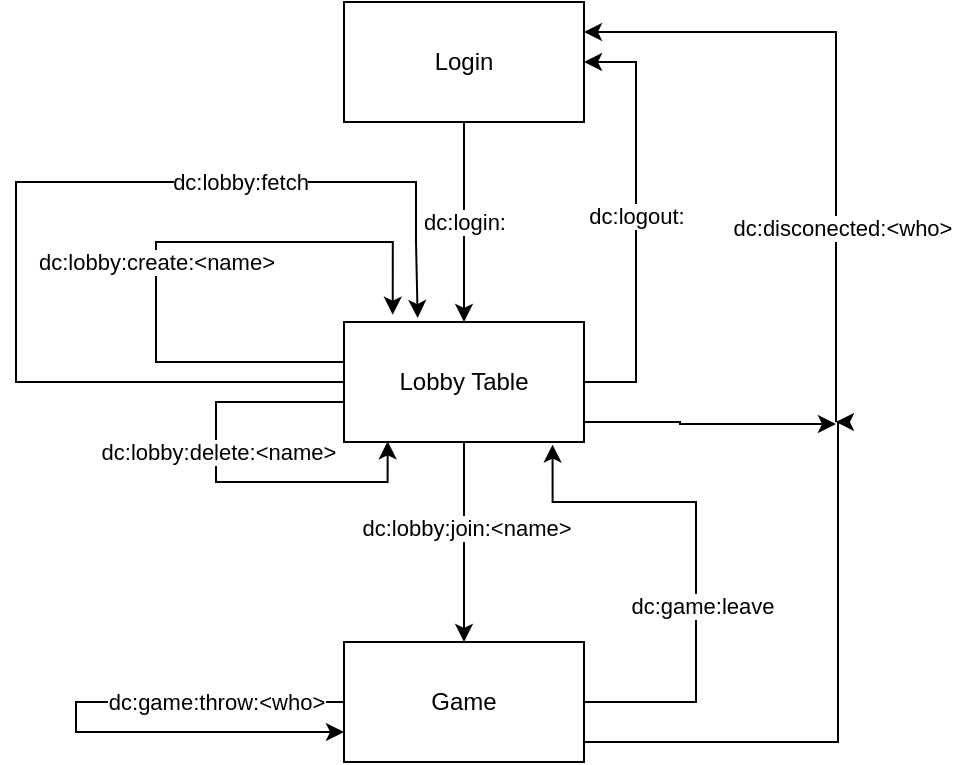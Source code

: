 <mxfile version="21.7.5" type="device">
  <diagram name="Stránka-1" id="JYsz8EBMcZFYisQNIcq-">
    <mxGraphModel dx="1195" dy="697" grid="1" gridSize="10" guides="1" tooltips="1" connect="1" arrows="1" fold="1" page="1" pageScale="1" pageWidth="827" pageHeight="1169" math="0" shadow="0">
      <root>
        <mxCell id="0" />
        <mxCell id="1" parent="0" />
        <mxCell id="I7Lt4icIlUfT6D5CsfAN-6" style="edgeStyle=orthogonalEdgeStyle;rounded=0;orthogonalLoop=1;jettySize=auto;html=1;" edge="1" parent="1" source="I7Lt4icIlUfT6D5CsfAN-1" target="I7Lt4icIlUfT6D5CsfAN-2">
          <mxGeometry relative="1" as="geometry" />
        </mxCell>
        <mxCell id="I7Lt4icIlUfT6D5CsfAN-8" value="dc:login:" style="edgeLabel;html=1;align=center;verticalAlign=middle;resizable=0;points=[];" vertex="1" connectable="0" parent="I7Lt4icIlUfT6D5CsfAN-6">
          <mxGeometry x="-0.09" y="-1" relative="1" as="geometry">
            <mxPoint x="1" y="4" as="offset" />
          </mxGeometry>
        </mxCell>
        <mxCell id="I7Lt4icIlUfT6D5CsfAN-1" value="Login" style="rounded=0;whiteSpace=wrap;html=1;" vertex="1" parent="1">
          <mxGeometry x="354" y="80" width="120" height="60" as="geometry" />
        </mxCell>
        <mxCell id="I7Lt4icIlUfT6D5CsfAN-9" style="edgeStyle=orthogonalEdgeStyle;rounded=0;orthogonalLoop=1;jettySize=auto;html=1;entryX=1;entryY=0.5;entryDx=0;entryDy=0;" edge="1" parent="1" source="I7Lt4icIlUfT6D5CsfAN-2" target="I7Lt4icIlUfT6D5CsfAN-1">
          <mxGeometry relative="1" as="geometry">
            <mxPoint x="520" y="130" as="targetPoint" />
            <Array as="points">
              <mxPoint x="500" y="270.0" />
              <mxPoint x="500" y="110" />
            </Array>
          </mxGeometry>
        </mxCell>
        <mxCell id="I7Lt4icIlUfT6D5CsfAN-10" value="dc:logout:" style="edgeLabel;html=1;align=center;verticalAlign=middle;resizable=0;points=[];" vertex="1" connectable="0" parent="I7Lt4icIlUfT6D5CsfAN-9">
          <mxGeometry x="0.035" relative="1" as="geometry">
            <mxPoint as="offset" />
          </mxGeometry>
        </mxCell>
        <mxCell id="I7Lt4icIlUfT6D5CsfAN-14" style="edgeStyle=orthogonalEdgeStyle;rounded=0;orthogonalLoop=1;jettySize=auto;html=1;entryX=0.203;entryY=-0.061;entryDx=0;entryDy=0;entryPerimeter=0;" edge="1" parent="1" source="I7Lt4icIlUfT6D5CsfAN-2" target="I7Lt4icIlUfT6D5CsfAN-2">
          <mxGeometry relative="1" as="geometry">
            <mxPoint x="320" y="200" as="targetPoint" />
            <Array as="points">
              <mxPoint x="260" y="260" />
              <mxPoint x="260" y="200" />
              <mxPoint x="378" y="200" />
            </Array>
          </mxGeometry>
        </mxCell>
        <mxCell id="I7Lt4icIlUfT6D5CsfAN-15" value="dc:lobby:create:&amp;lt;name&amp;gt;" style="edgeLabel;html=1;align=center;verticalAlign=middle;resizable=0;points=[];" vertex="1" connectable="0" parent="I7Lt4icIlUfT6D5CsfAN-14">
          <mxGeometry x="-0.255" y="1" relative="1" as="geometry">
            <mxPoint x="1" y="-29" as="offset" />
          </mxGeometry>
        </mxCell>
        <mxCell id="I7Lt4icIlUfT6D5CsfAN-16" style="edgeStyle=orthogonalEdgeStyle;rounded=0;orthogonalLoop=1;jettySize=auto;html=1;entryX=0.307;entryY=-0.033;entryDx=0;entryDy=0;entryPerimeter=0;" edge="1" parent="1" source="I7Lt4icIlUfT6D5CsfAN-2" target="I7Lt4icIlUfT6D5CsfAN-2">
          <mxGeometry relative="1" as="geometry">
            <mxPoint x="260" y="200" as="targetPoint" />
            <Array as="points">
              <mxPoint x="190" y="270" />
              <mxPoint x="190" y="170" />
              <mxPoint x="390" y="170" />
              <mxPoint x="390" y="200" />
              <mxPoint x="391" y="200" />
            </Array>
          </mxGeometry>
        </mxCell>
        <mxCell id="I7Lt4icIlUfT6D5CsfAN-17" value="dc:lobby:fetch" style="edgeLabel;html=1;align=center;verticalAlign=middle;resizable=0;points=[];" vertex="1" connectable="0" parent="I7Lt4icIlUfT6D5CsfAN-16">
          <mxGeometry x="0.262" y="1" relative="1" as="geometry">
            <mxPoint x="40" y="1" as="offset" />
          </mxGeometry>
        </mxCell>
        <mxCell id="I7Lt4icIlUfT6D5CsfAN-18" style="edgeStyle=orthogonalEdgeStyle;rounded=0;orthogonalLoop=1;jettySize=auto;html=1;entryX=0.182;entryY=0.994;entryDx=0;entryDy=0;entryPerimeter=0;" edge="1" parent="1" source="I7Lt4icIlUfT6D5CsfAN-2" target="I7Lt4icIlUfT6D5CsfAN-2">
          <mxGeometry relative="1" as="geometry">
            <mxPoint x="260" y="320.0" as="targetPoint" />
            <Array as="points">
              <mxPoint x="290" y="280" />
              <mxPoint x="290" y="320" />
              <mxPoint x="376" y="320" />
            </Array>
          </mxGeometry>
        </mxCell>
        <mxCell id="I7Lt4icIlUfT6D5CsfAN-19" value="dc:lobby:delete:&amp;lt;name&amp;gt;" style="edgeLabel;html=1;align=center;verticalAlign=middle;resizable=0;points=[];" vertex="1" connectable="0" parent="I7Lt4icIlUfT6D5CsfAN-18">
          <mxGeometry x="-0.16" y="1" relative="1" as="geometry">
            <mxPoint as="offset" />
          </mxGeometry>
        </mxCell>
        <mxCell id="I7Lt4icIlUfT6D5CsfAN-20" style="edgeStyle=orthogonalEdgeStyle;rounded=0;orthogonalLoop=1;jettySize=auto;html=1;" edge="1" parent="1" source="I7Lt4icIlUfT6D5CsfAN-2" target="I7Lt4icIlUfT6D5CsfAN-5">
          <mxGeometry relative="1" as="geometry" />
        </mxCell>
        <mxCell id="I7Lt4icIlUfT6D5CsfAN-21" value="dc:lobby:join:&amp;lt;name&amp;gt;" style="edgeLabel;html=1;align=center;verticalAlign=middle;resizable=0;points=[];" vertex="1" connectable="0" parent="I7Lt4icIlUfT6D5CsfAN-20">
          <mxGeometry x="-0.14" y="1" relative="1" as="geometry">
            <mxPoint as="offset" />
          </mxGeometry>
        </mxCell>
        <mxCell id="I7Lt4icIlUfT6D5CsfAN-29" style="edgeStyle=orthogonalEdgeStyle;rounded=0;orthogonalLoop=1;jettySize=auto;html=1;" edge="1" parent="1" source="I7Lt4icIlUfT6D5CsfAN-2">
          <mxGeometry relative="1" as="geometry">
            <mxPoint x="600" y="291" as="targetPoint" />
            <Array as="points">
              <mxPoint x="522" y="290" />
              <mxPoint x="570" y="291" />
            </Array>
          </mxGeometry>
        </mxCell>
        <mxCell id="I7Lt4icIlUfT6D5CsfAN-2" value="Lobby Table" style="rounded=0;whiteSpace=wrap;html=1;" vertex="1" parent="1">
          <mxGeometry x="354" y="240" width="120" height="60" as="geometry" />
        </mxCell>
        <mxCell id="I7Lt4icIlUfT6D5CsfAN-22" style="edgeStyle=orthogonalEdgeStyle;rounded=0;orthogonalLoop=1;jettySize=auto;html=1;entryX=0.869;entryY=1.022;entryDx=0;entryDy=0;entryPerimeter=0;" edge="1" parent="1" source="I7Lt4icIlUfT6D5CsfAN-5" target="I7Lt4icIlUfT6D5CsfAN-2">
          <mxGeometry relative="1" as="geometry">
            <Array as="points">
              <mxPoint x="530" y="430" />
              <mxPoint x="530" y="330" />
              <mxPoint x="458" y="330" />
            </Array>
          </mxGeometry>
        </mxCell>
        <mxCell id="I7Lt4icIlUfT6D5CsfAN-23" value="dc:game:leave" style="edgeLabel;html=1;align=center;verticalAlign=middle;resizable=0;points=[];" vertex="1" connectable="0" parent="I7Lt4icIlUfT6D5CsfAN-22">
          <mxGeometry x="-0.19" y="-3" relative="1" as="geometry">
            <mxPoint as="offset" />
          </mxGeometry>
        </mxCell>
        <mxCell id="I7Lt4icIlUfT6D5CsfAN-24" style="edgeStyle=orthogonalEdgeStyle;rounded=0;orthogonalLoop=1;jettySize=auto;html=1;entryX=0;entryY=0.75;entryDx=0;entryDy=0;" edge="1" parent="1" source="I7Lt4icIlUfT6D5CsfAN-5" target="I7Lt4icIlUfT6D5CsfAN-5">
          <mxGeometry relative="1" as="geometry">
            <mxPoint x="260" y="470" as="targetPoint" />
            <Array as="points">
              <mxPoint x="220" y="430" />
              <mxPoint x="220" y="445" />
            </Array>
          </mxGeometry>
        </mxCell>
        <mxCell id="I7Lt4icIlUfT6D5CsfAN-25" value="dc:game:throw:&amp;lt;who&amp;gt;" style="edgeLabel;html=1;align=center;verticalAlign=middle;resizable=0;points=[];" vertex="1" connectable="0" parent="I7Lt4icIlUfT6D5CsfAN-24">
          <mxGeometry x="-0.139" y="-1" relative="1" as="geometry">
            <mxPoint x="58" y="1" as="offset" />
          </mxGeometry>
        </mxCell>
        <mxCell id="I7Lt4icIlUfT6D5CsfAN-33" style="edgeStyle=orthogonalEdgeStyle;rounded=0;orthogonalLoop=1;jettySize=auto;html=1;" edge="1" parent="1" source="I7Lt4icIlUfT6D5CsfAN-5">
          <mxGeometry relative="1" as="geometry">
            <mxPoint x="600" y="290.0" as="targetPoint" />
            <Array as="points">
              <mxPoint x="601" y="450" />
              <mxPoint x="601" y="290" />
            </Array>
          </mxGeometry>
        </mxCell>
        <mxCell id="I7Lt4icIlUfT6D5CsfAN-5" value="Game" style="rounded=0;whiteSpace=wrap;html=1;" vertex="1" parent="1">
          <mxGeometry x="354" y="400" width="120" height="60" as="geometry" />
        </mxCell>
        <mxCell id="I7Lt4icIlUfT6D5CsfAN-34" value="" style="endArrow=classic;html=1;rounded=0;entryX=1;entryY=0.25;entryDx=0;entryDy=0;" edge="1" parent="1" target="I7Lt4icIlUfT6D5CsfAN-1">
          <mxGeometry width="50" height="50" relative="1" as="geometry">
            <mxPoint x="600" y="290" as="sourcePoint" />
            <mxPoint x="600" y="90" as="targetPoint" />
            <Array as="points">
              <mxPoint x="600" y="95" />
            </Array>
          </mxGeometry>
        </mxCell>
        <mxCell id="I7Lt4icIlUfT6D5CsfAN-35" value="dc:disconected:&amp;lt;who&amp;gt;" style="edgeLabel;html=1;align=center;verticalAlign=middle;resizable=0;points=[];" vertex="1" connectable="0" parent="I7Lt4icIlUfT6D5CsfAN-34">
          <mxGeometry x="-0.396" y="-3" relative="1" as="geometry">
            <mxPoint as="offset" />
          </mxGeometry>
        </mxCell>
      </root>
    </mxGraphModel>
  </diagram>
</mxfile>
